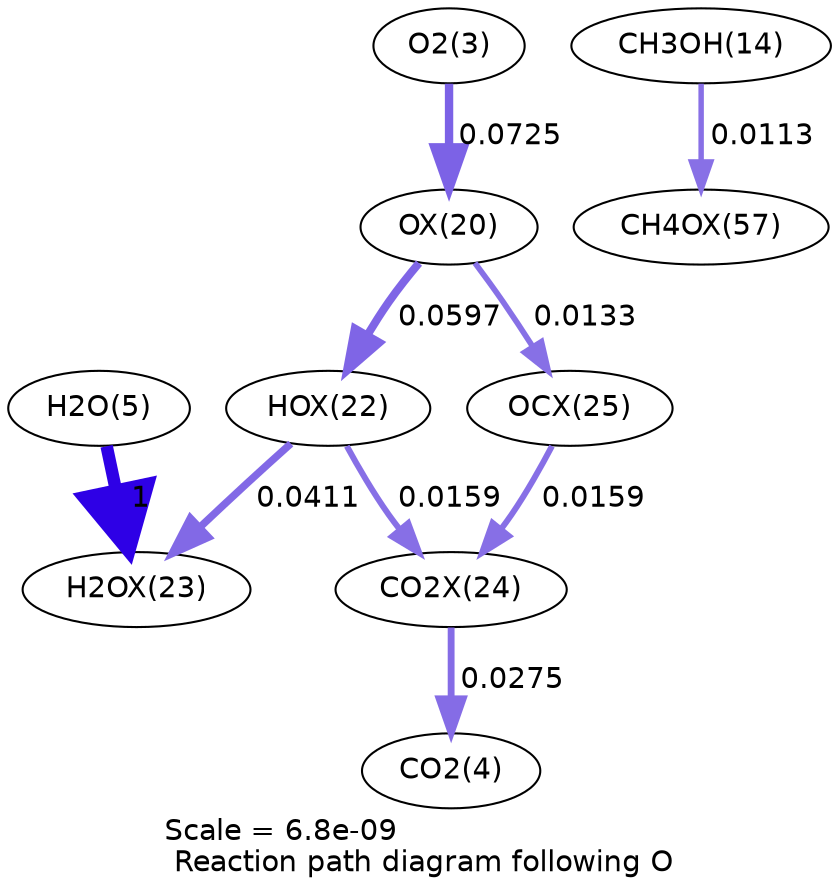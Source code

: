 digraph reaction_paths {
center=1;
s5 -> s26[fontname="Helvetica", penwidth=4.02, arrowsize=2.01, color="0.7, 0.572, 0.9"
, label=" 0.0725"];
s26 -> s28[fontname="Helvetica", penwidth=3.87, arrowsize=1.94, color="0.7, 0.56, 0.9"
, label=" 0.0597"];
s26 -> s31[fontname="Helvetica", penwidth=2.74, arrowsize=1.37, color="0.7, 0.513, 0.9"
, label=" 0.0133"];
s28 -> s29[fontname="Helvetica", penwidth=3.59, arrowsize=1.8, color="0.7, 0.541, 0.9"
, label=" 0.0411"];
s28 -> s30[fontname="Helvetica", penwidth=2.87, arrowsize=1.44, color="0.7, 0.516, 0.9"
, label=" 0.0159"];
s16 -> s42[fontname="Helvetica", penwidth=2.62, arrowsize=1.31, color="0.7, 0.511, 0.9"
, label=" 0.0113"];
s7 -> s29[fontname="Helvetica", penwidth=6, arrowsize=3, color="0.7, 1.5, 0.9"
, label=" 1"];
s31 -> s30[fontname="Helvetica", penwidth=2.87, arrowsize=1.44, color="0.7, 0.516, 0.9"
, label=" 0.0159"];
s30 -> s6[fontname="Helvetica", penwidth=3.29, arrowsize=1.64, color="0.7, 0.527, 0.9"
, label=" 0.0275"];
s5 [ fontname="Helvetica", label="O2(3)"];
s6 [ fontname="Helvetica", label="CO2(4)"];
s7 [ fontname="Helvetica", label="H2O(5)"];
s16 [ fontname="Helvetica", label="CH3OH(14)"];
s26 [ fontname="Helvetica", label="OX(20)"];
s28 [ fontname="Helvetica", label="HOX(22)"];
s29 [ fontname="Helvetica", label="H2OX(23)"];
s30 [ fontname="Helvetica", label="CO2X(24)"];
s31 [ fontname="Helvetica", label="OCX(25)"];
s42 [ fontname="Helvetica", label="CH4OX(57)"];
 label = "Scale = 6.8e-09\l Reaction path diagram following O";
 fontname = "Helvetica";
}
